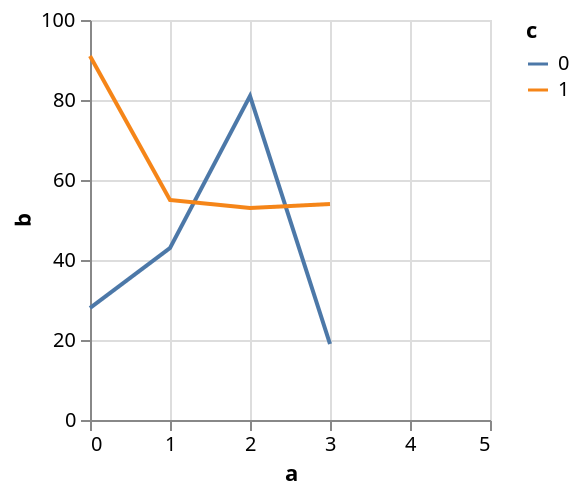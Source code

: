 {
  "$schema": "https://vega.github.io/schema/vega-lite/v4.json",
  "data": {
    "values": [
      {"a": 0, "b": 28, "c": 0},
      {"a": 0, "b": 91, "c": 1},
      {"a": 1, "b": 43, "c": 0},
      {"a": 1, "b": 55, "c": 1},
      {"a": 2, "b": 81, "c": 0},
      {"a": 2, "b": 53, "c": 1},
      {"a": 3, "b": 19, "c": 0}
    ]
  },
  "transform": [
    {
      "impute": "b",
      "key": "a",
      "groupby": ["c"],
      "method": "mean",
      "frame": [-2, 2]
    }
  ],
  "mark": "line",
  "encoding": {
    "x": {"field": "a", "type": "quantitative", "scale": {"nice": 1}},
    "y": {"field": "b", "type": "quantitative"},
    "color": {"field": "c", "type": "nominal"}
  },
  "autosize": {"type": "pad"}
}